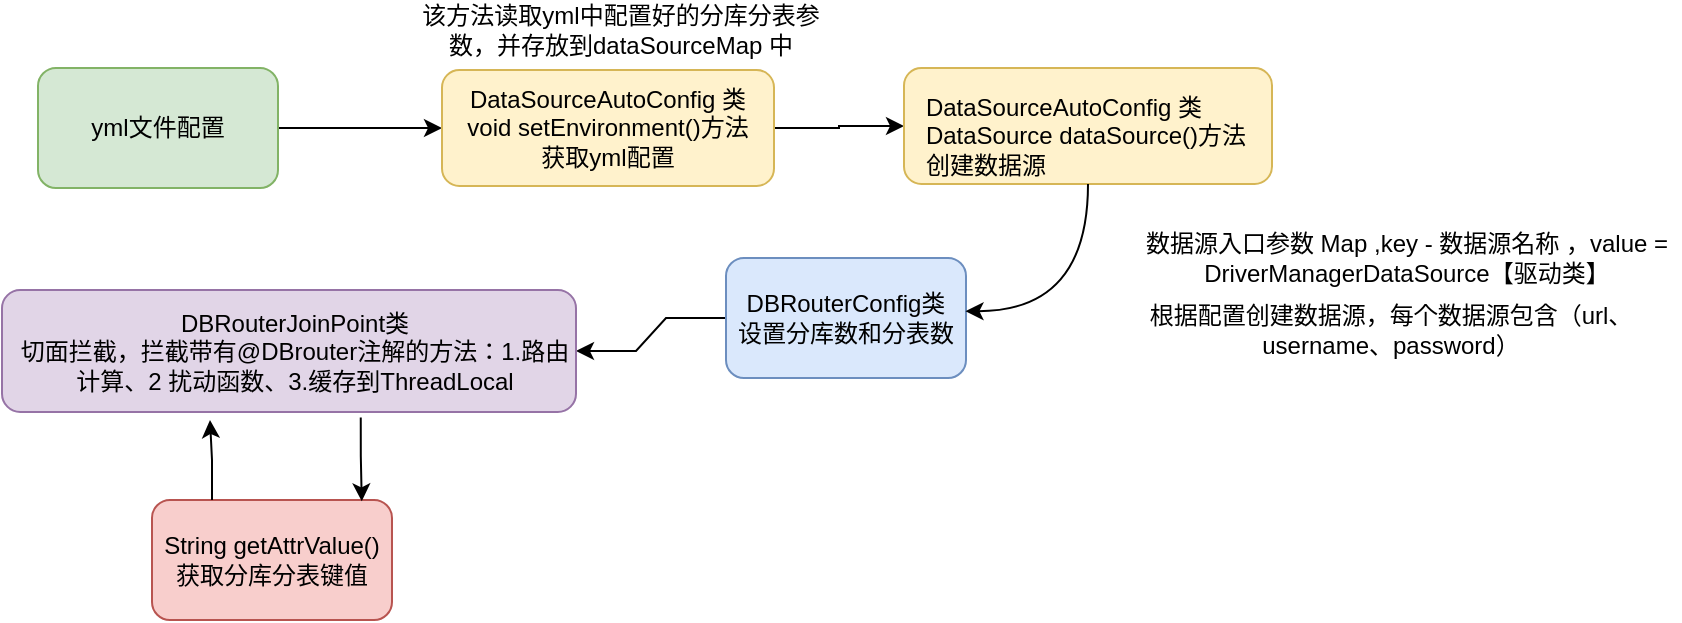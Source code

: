 <mxfile version="24.1.0" type="device">
  <diagram name="路由组件执行流程" id="THugZDS3ISGzJvOdykeU">
    <mxGraphModel dx="1434" dy="836" grid="0" gridSize="10" guides="1" tooltips="1" connect="1" arrows="1" fold="1" page="1" pageScale="1" pageWidth="827" pageHeight="1169" math="0" shadow="0">
      <root>
        <mxCell id="0" />
        <mxCell id="1" parent="0" />
        <mxCell id="Lx_Sy1JBnLd5ePl9bLAo-3" value="" style="edgeStyle=orthogonalEdgeStyle;rounded=0;orthogonalLoop=1;jettySize=auto;html=1;" parent="1" source="Lx_Sy1JBnLd5ePl9bLAo-1" target="Lx_Sy1JBnLd5ePl9bLAo-2" edge="1">
          <mxGeometry relative="1" as="geometry" />
        </mxCell>
        <mxCell id="Lx_Sy1JBnLd5ePl9bLAo-1" value="yml文件配置" style="rounded=1;whiteSpace=wrap;html=1;fillColor=#d5e8d4;strokeColor=#82b366;" parent="1" vertex="1">
          <mxGeometry x="148" y="37" width="120" height="60" as="geometry" />
        </mxCell>
        <mxCell id="Lx_Sy1JBnLd5ePl9bLAo-6" value="" style="edgeStyle=orthogonalEdgeStyle;rounded=0;orthogonalLoop=1;jettySize=auto;html=1;" parent="1" source="Lx_Sy1JBnLd5ePl9bLAo-2" target="Lx_Sy1JBnLd5ePl9bLAo-5" edge="1">
          <mxGeometry relative="1" as="geometry" />
        </mxCell>
        <mxCell id="Lx_Sy1JBnLd5ePl9bLAo-2" value="DataSourceAutoConfig 类&lt;div&gt;void setEnvironment()方法&lt;br&gt;&lt;/div&gt;&lt;div&gt;获取yml配置&lt;/div&gt;" style="rounded=1;whiteSpace=wrap;html=1;fillColor=#fff2cc;strokeColor=#d6b656;" parent="1" vertex="1">
          <mxGeometry x="350" y="38" width="166" height="58" as="geometry" />
        </mxCell>
        <mxCell id="Lx_Sy1JBnLd5ePl9bLAo-4" value="该方法读取yml中配置好的分库分表参数，并存放到dataSourceMap 中" style="text;html=1;align=center;verticalAlign=middle;whiteSpace=wrap;rounded=0;" parent="1" vertex="1">
          <mxGeometry x="336" y="3" width="207" height="30" as="geometry" />
        </mxCell>
        <mxCell id="Lx_Sy1JBnLd5ePl9bLAo-12" value="" style="group" parent="1" vertex="1" connectable="0">
          <mxGeometry x="561" y="37" width="364" height="89" as="geometry" />
        </mxCell>
        <mxCell id="Lx_Sy1JBnLd5ePl9bLAo-5" value="&lt;div style=&quot;text-align: justify;&quot;&gt;&lt;br&gt;&lt;/div&gt;" style="rounded=1;whiteSpace=wrap;html=1;fillColor=#fff2cc;strokeColor=#d6b656;" parent="Lx_Sy1JBnLd5ePl9bLAo-12" vertex="1">
          <mxGeometry x="20" width="184" height="58" as="geometry" />
        </mxCell>
        <mxCell id="Lx_Sy1JBnLd5ePl9bLAo-9" value="&lt;div style=&quot;text-align: justify;&quot;&gt;&lt;span style=&quot;background-color: initial;&quot;&gt;DataSourceAutoConfig 类&lt;/span&gt;&lt;/div&gt;&lt;div style=&quot;text-align: justify;&quot;&gt;DataSource dataSource()方法&lt;br&gt;&lt;/div&gt;&lt;div style=&quot;text-align: justify;&quot;&gt;创建数据源&lt;/div&gt;" style="text;html=1;align=center;verticalAlign=middle;whiteSpace=wrap;rounded=0;" parent="Lx_Sy1JBnLd5ePl9bLAo-12" vertex="1">
          <mxGeometry y="19" width="222" height="30" as="geometry" />
        </mxCell>
        <mxCell id="Lx_Sy1JBnLd5ePl9bLAo-19" value="" style="rounded=0;orthogonalLoop=1;jettySize=auto;html=1;edgeStyle=entityRelationEdgeStyle;entryX=1;entryY=0.5;entryDx=0;entryDy=0;" parent="1" source="Lx_Sy1JBnLd5ePl9bLAo-16" target="Lx_Sy1JBnLd5ePl9bLAo-23" edge="1">
          <mxGeometry relative="1" as="geometry" />
        </mxCell>
        <mxCell id="Lx_Sy1JBnLd5ePl9bLAo-16" value="DBRouterConfig类&lt;div&gt;设置分库数和分表数&lt;/div&gt;" style="whiteSpace=wrap;html=1;rounded=1;glass=0;fillColor=#dae8fc;strokeColor=#6c8ebf;" parent="1" vertex="1">
          <mxGeometry x="492" y="132" width="120" height="60" as="geometry" />
        </mxCell>
        <mxCell id="Lx_Sy1JBnLd5ePl9bLAo-22" style="edgeStyle=orthogonalEdgeStyle;rounded=0;orthogonalLoop=1;jettySize=auto;html=1;exitX=0.5;exitY=1;exitDx=0;exitDy=0;entryX=0.998;entryY=0.443;entryDx=0;entryDy=0;entryPerimeter=0;curved=1;" parent="1" source="Lx_Sy1JBnLd5ePl9bLAo-5" target="Lx_Sy1JBnLd5ePl9bLAo-16" edge="1">
          <mxGeometry relative="1" as="geometry">
            <mxPoint x="692" y="148" as="targetPoint" />
          </mxGeometry>
        </mxCell>
        <mxCell id="Lx_Sy1JBnLd5ePl9bLAo-20" value="" style="group" parent="1" vertex="1" connectable="0">
          <mxGeometry x="687" y="117" width="282" height="66" as="geometry" />
        </mxCell>
        <mxCell id="Lx_Sy1JBnLd5ePl9bLAo-7" value="根据配置创建数据源，每个数据源包含（url、username、password）" style="text;html=1;align=center;verticalAlign=middle;whiteSpace=wrap;rounded=0;" parent="Lx_Sy1JBnLd5ePl9bLAo-20" vertex="1">
          <mxGeometry y="36" width="275" height="30" as="geometry" />
        </mxCell>
        <mxCell id="Lx_Sy1JBnLd5ePl9bLAo-13" value="数据源入口参数 Map ,key - 数据源名称 ，value = DriverManagerDataSource【驱动类】" style="text;html=1;align=center;verticalAlign=middle;whiteSpace=wrap;rounded=0;" parent="Lx_Sy1JBnLd5ePl9bLAo-20" vertex="1">
          <mxGeometry x="9" width="273" height="30" as="geometry" />
        </mxCell>
        <mxCell id="Lx_Sy1JBnLd5ePl9bLAo-24" value="String getAttrValue()&lt;div&gt;获取分库分表键值&lt;/div&gt;" style="rounded=1;whiteSpace=wrap;html=1;fillColor=#f8cecc;strokeColor=#b85450;" parent="1" vertex="1">
          <mxGeometry x="205" y="253" width="120" height="60" as="geometry" />
        </mxCell>
        <mxCell id="Lx_Sy1JBnLd5ePl9bLAo-25" value="" style="group" parent="1" vertex="1" connectable="0">
          <mxGeometry x="193" y="148" width="224" height="61" as="geometry" />
        </mxCell>
        <mxCell id="Lx_Sy1JBnLd5ePl9bLAo-18" value="" style="whiteSpace=wrap;html=1;rounded=1;glass=0;fillColor=#e1d5e7;strokeColor=#9673a6;" parent="Lx_Sy1JBnLd5ePl9bLAo-25" vertex="1">
          <mxGeometry x="-63" width="287" height="61" as="geometry" />
        </mxCell>
        <mxCell id="Lx_Sy1JBnLd5ePl9bLAo-23" value="DBRouterJoinPoint类&lt;br&gt;&lt;div&gt;切面拦截，拦截带有@DBrouter注解的方法：&lt;span style=&quot;background-color: initial;&quot;&gt;1.路由计算、2 扰动函数、3.缓存到ThreadLocal&lt;/span&gt;&lt;/div&gt;" style="text;html=1;align=center;verticalAlign=middle;whiteSpace=wrap;rounded=0;" parent="Lx_Sy1JBnLd5ePl9bLAo-25" vertex="1">
          <mxGeometry x="-57" y="15.5" width="281" height="30" as="geometry" />
        </mxCell>
        <mxCell id="Lx_Sy1JBnLd5ePl9bLAo-26" style="edgeStyle=orthogonalEdgeStyle;rounded=0;orthogonalLoop=1;jettySize=auto;html=1;exitX=0.625;exitY=1.046;exitDx=0;exitDy=0;entryX=0.874;entryY=0.011;entryDx=0;entryDy=0;entryPerimeter=0;exitPerimeter=0;" parent="1" source="Lx_Sy1JBnLd5ePl9bLAo-18" target="Lx_Sy1JBnLd5ePl9bLAo-24" edge="1">
          <mxGeometry relative="1" as="geometry" />
        </mxCell>
        <mxCell id="Lx_Sy1JBnLd5ePl9bLAo-27" style="edgeStyle=orthogonalEdgeStyle;rounded=0;orthogonalLoop=1;jettySize=auto;html=1;exitX=0.25;exitY=0;exitDx=0;exitDy=0;" parent="1" source="Lx_Sy1JBnLd5ePl9bLAo-24" edge="1">
          <mxGeometry relative="1" as="geometry">
            <mxPoint x="234" y="213" as="targetPoint" />
          </mxGeometry>
        </mxCell>
      </root>
    </mxGraphModel>
  </diagram>
</mxfile>
